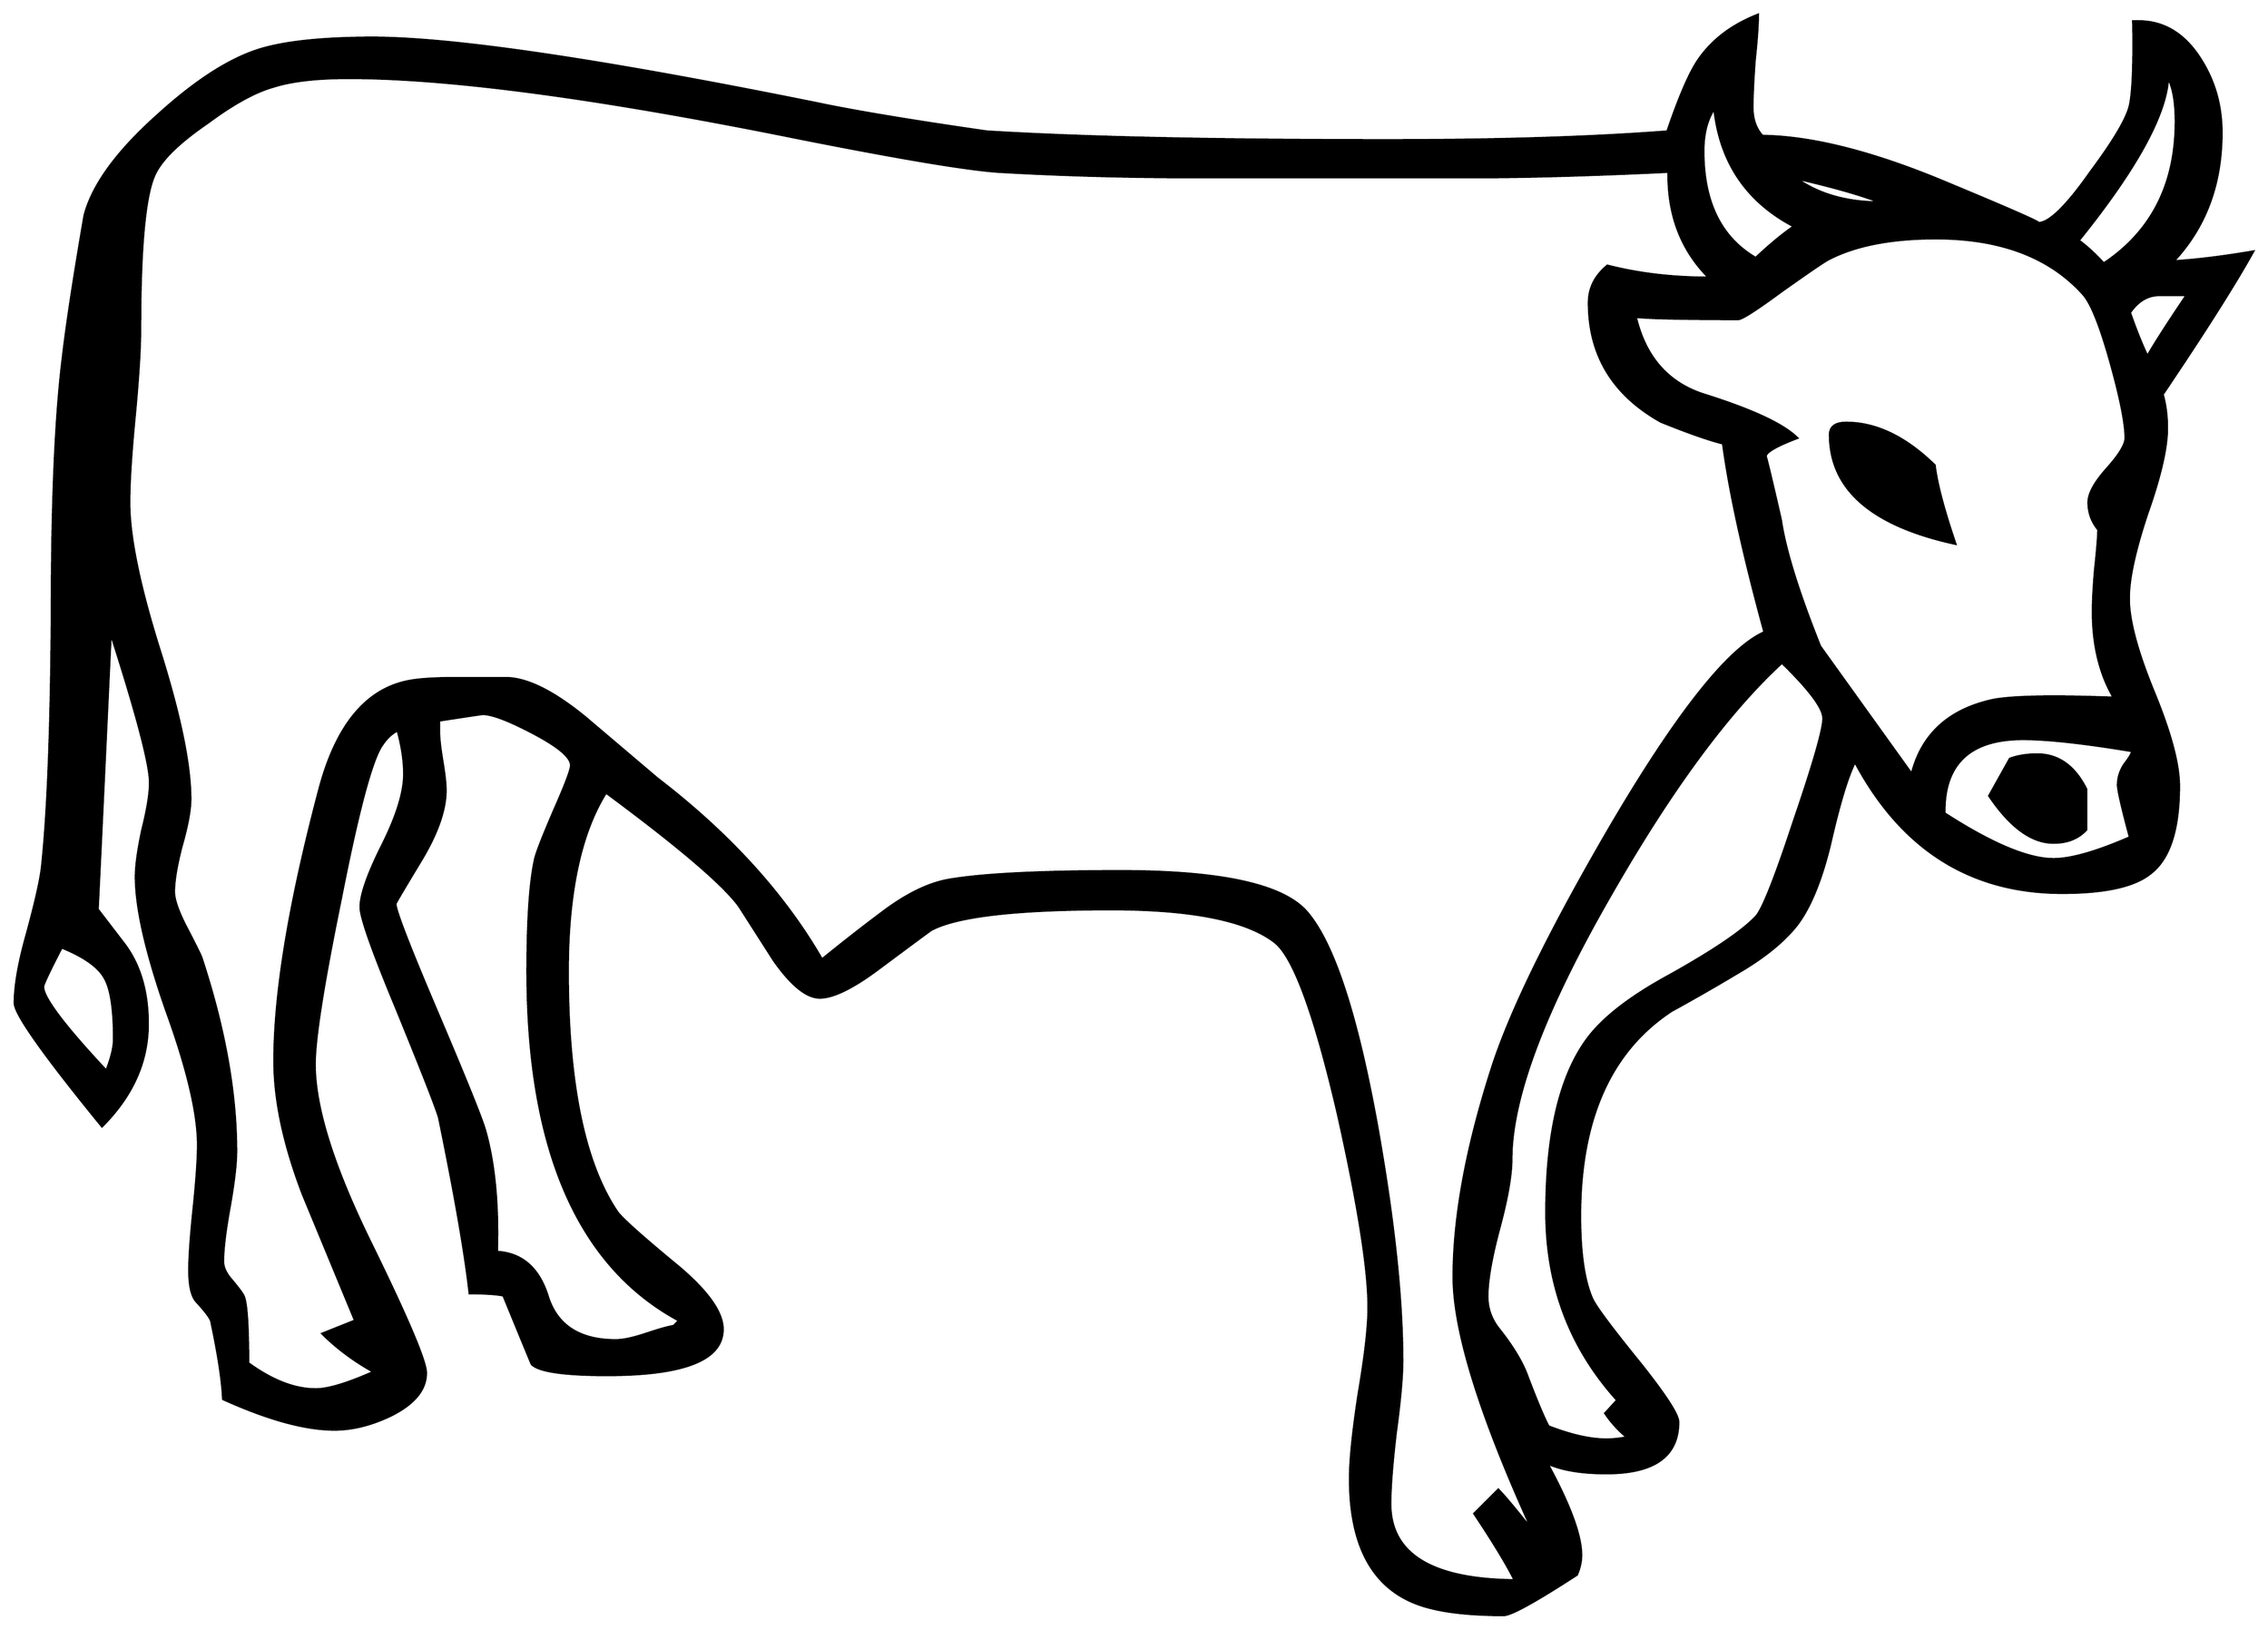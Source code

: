 


\begin{tikzpicture}[y=0.80pt, x=0.80pt, yscale=-1.0, xscale=1.0, inner sep=0pt, outer sep=0pt]
\begin{scope}[shift={(100.0,1712.0)},nonzero rule]
  \path[draw=.,fill=.,line width=1.600pt] (2134.0,-1105.0) ..
    controls (2117.333,-1075.0) and (2089.667,-1031.333) ..
    (2051.0,-974.0) .. controls (2053.667,-964.667) and
    (2055.0,-954.333) .. (2055.0,-943.0) .. controls
    (2055.0,-925.0) and (2049.0,-899.0) .. (2037.0,-865.0) ..
    controls (2025.667,-831.0) and (2020.0,-805.0) ..
    (2020.0,-787.0) .. controls (2020.0,-767.0) and
    (2027.667,-738.333) .. (2043.0,-701.0) .. controls
    (2058.333,-663.667) and (2066.0,-635.0) .. (2066.0,-615.0) ..
    controls (2066.0,-575.0) and (2057.333,-548.333) ..
    (2040.0,-535.0) .. controls (2025.333,-523.0) and
    (1998.333,-517.0) .. (1959.0,-517.0) .. controls
    (1875.0,-517.0) and (1811.667,-557.0) .. (1769.0,-637.0) ..
    controls (1762.333,-624.333) and (1754.667,-599.0) ..
    (1746.0,-561.0) .. controls (1738.0,-528.333) and
    (1728.0,-504.0) .. (1716.0,-488.0) .. controls
    (1704.0,-472.667) and (1686.0,-458.0) .. (1662.0,-444.0) ..
    controls (1642.0,-432.0) and (1621.667,-420.333) ..
    (1601.0,-409.0) .. controls (1545.0,-372.333) and
    (1517.0,-309.667) .. (1517.0,-221.0) .. controls
    (1517.0,-187.0) and (1520.667,-161.667) .. (1528.0,-145.0) ..
    controls (1531.333,-137.667) and (1546.0,-118.0) ..
    (1572.0,-86.0) .. controls (1595.333,-56.667) and (1607.0,-38.667)
    .. (1607.0,-32.0) .. controls (1607.0,-0.667) and
    (1585.0,15.0) .. (1541.0,15.0) .. controls (1518.333,15.0) and
    (1500.333,12.0) .. (1487.0,6.0) .. controls (1507.667,44.0) and
    (1518.0,72.0) .. (1518.0,90.0) .. controls (1518.0,96.0) and
    (1516.667,102.0) .. (1514.0,108.0) .. controls (1476.0,132.667)
    and (1453.667,145.0) .. (1447.0,145.0) .. controls
    (1418.333,145.0) and (1395.333,142.667) .. (1378.0,138.0) ..
    controls (1330.0,125.333) and (1306.0,86.0) .. (1306.0,20.0)
    .. controls (1306.0,2.667) and (1308.667,-23.333) ..
    (1314.0,-58.0) .. controls (1320.0,-93.333) and
    (1323.0,-119.667) .. (1323.0,-137.0) .. controls
    (1323.0,-171.667) and (1313.667,-230.667) .. (1295.0,-314.0) ..
    controls (1273.667,-406.0) and (1254.333,-458.667) ..
    (1237.0,-472.0) .. controls (1211.0,-492.0) and
    (1161.0,-502.0) .. (1087.0,-502.0) .. controls
    (1000.333,-502.0) and (945.333,-495.667) .. (922.0,-483.0) ..
    controls (920.0,-481.667) and (903.333,-469.333) .. (872.0,-446.0)
    .. controls (849.333,-429.333) and (832.0,-421.0) ..
    (820.0,-421.0) .. controls (808.0,-421.0) and (794.0,-432.333)
    .. (778.0,-455.0) .. controls (767.333,-471.667) and
    (756.667,-488.333) .. (746.0,-505.0) .. controls (731.333,-525.0)
    and (690.667,-559.667) .. (624.0,-609.0) .. controls
    (600.667,-571.667) and (589.0,-517.0) .. (589.0,-445.0) ..
    controls (589.0,-343.0) and (604.0,-269.667) .. (634.0,-225.0)
    .. controls (638.0,-219.0) and (657.0,-202.0) ..
    (691.0,-174.0) .. controls (717.667,-151.333) and (731.0,-132.333)
    .. (731.0,-117.0) .. controls (731.0,-89.0) and
    (695.667,-75.0) .. (625.0,-75.0) .. controls (585.667,-75.0) and
    (562.667,-78.333) .. (556.0,-85.0) .. controls (555.333,-86.333) and
    (546.667,-107.333) .. (530.0,-148.0) .. controls (523.333,-149.333)
    and (513.0,-150.0) .. (499.0,-150.0) .. controls
    (495.0,-186.0) and (485.667,-239.667) .. (471.0,-311.0) ..
    controls (468.333,-320.333) and (455.0,-354.333) .. (431.0,-413.0)
    .. controls (409.667,-464.333) and (399.0,-494.667) ..
    (399.0,-504.0) .. controls (399.0,-515.333) and (405.667,-534.333)
    .. (419.0,-561.0) .. controls (432.333,-587.667) and
    (439.0,-609.333) .. (439.0,-626.0) .. controls (439.0,-638.0)
    and (437.0,-651.333) .. (433.0,-666.0) .. controls
    (427.667,-663.333) and (423.0,-659.0) .. (419.0,-653.0) ..
    controls (409.667,-640.333) and (397.0,-593.333) .. (381.0,-512.0)
    .. controls (365.0,-434.0) and (357.0,-383.333) ..
    (357.0,-360.0) .. controls (357.0,-320.667) and (374.0,-266.333)
    .. (408.0,-197.0) .. controls (442.0,-127.667) and
    (459.0,-87.667) .. (459.0,-77.0) .. controls (459.0,-61.667) and
    (448.333,-48.667) .. (427.0,-38.0) .. controls (409.0,-29.333) and
    (391.667,-25.0) .. (375.0,-25.0) .. controls (348.333,-25.0) and
    (314.333,-34.333) .. (273.0,-53.0) .. controls (272.333,-69.667) and
    (268.667,-93.667) .. (262.0,-125.0) .. controls (260.667,-128.333)
    and (256.333,-134.0) .. (249.0,-142.0) .. controls
    (244.333,-146.667) and (242.0,-156.333) .. (242.0,-171.0) ..
    controls (242.0,-183.667) and (243.333,-202.667) .. (246.0,-228.0)
    .. controls (248.667,-254.0) and (250.0,-273.333) ..
    (250.0,-286.0) .. controls (250.0,-314.667) and (240.333,-355.667)
    .. (221.0,-409.0) .. controls (202.333,-462.333) and
    (193.0,-503.333) .. (193.0,-532.0) .. controls (193.0,-542.0)
    and (195.0,-556.333) .. (199.0,-575.0) .. controls
    (203.667,-593.667) and (206.0,-608.0) .. (206.0,-618.0) ..
    controls (206.0,-634.667) and (194.0,-680.333) .. (170.0,-755.0)
    .. controls (162.0,-584.333) and (158.0,-500.0) ..
    (158.0,-502.0) .. controls (158.0,-502.0) and (165.667,-492.0)
    .. (181.0,-472.0) .. controls (196.333,-452.667) and
    (204.0,-427.667) .. (204.0,-397.0) .. controls (204.0,-362.333)
    and (190.0,-331.0) .. (162.0,-303.0) .. controls
    (108.667,-368.333) and (82.0,-406.0) .. (82.0,-416.0) ..
    controls (82.0,-432.0) and (85.667,-453.0) .. (93.0,-479.0) ..
    controls (101.0,-508.333) and (105.667,-529.0) .. (107.0,-541.0)
    .. controls (112.333,-591.0) and (115.333,-668.667) ..
    (116.0,-774.0) .. controls (116.0,-876.0) and (119.333,-953.667)
    .. (126.0,-1007.0) .. controls (129.333,-1036.333) and
    (136.0,-1080.0) .. (146.0,-1138.0) .. controls
    (153.333,-1166.0) and (175.667,-1196.667) .. (213.0,-1230.0) ..
    controls (250.333,-1264.0) and (283.667,-1284.667) ..
    (313.0,-1292.0) .. controls (336.333,-1298.0) and
    (368.667,-1301.0) .. (410.0,-1301.0) .. controls
    (483.333,-1301.0) and (619.0,-1281.0) .. (817.0,-1241.0) ..
    controls (851.667,-1233.667) and (903.667,-1225.0) ..
    (973.0,-1215.0) .. controls (1059.667,-1209.667) and
    (1182.0,-1207.0) .. (1340.0,-1207.0) .. controls
    (1442.0,-1207.0) and (1527.667,-1209.667) .. (1597.0,-1215.0) ..
    controls (1607.667,-1246.333) and (1617.0,-1268.0) ..
    (1625.0,-1280.0) .. controls (1637.667,-1298.667) and
    (1656.0,-1312.667) .. (1680.0,-1322.0) .. controls
    (1680.0,-1312.667) and (1679.0,-1298.667) .. (1677.0,-1280.0) ..
    controls (1675.667,-1261.333) and (1675.0,-1247.0) ..
    (1675.0,-1237.0) .. controls (1675.0,-1226.333) and
    (1678.0,-1217.667) .. (1684.0,-1211.0) .. controls
    (1730.0,-1210.333) and (1786.333,-1196.0) .. (1853.0,-1168.0) ..
    controls (1912.333,-1143.333) and (1940.333,-1131.0) ..
    (1937.0,-1131.0) .. controls (1947.0,-1131.0) and
    (1963.0,-1146.667) .. (1985.0,-1178.0) .. controls
    (2006.333,-1206.667) and (2018.333,-1227.0) .. (2021.0,-1239.0) ..
    controls (2023.667,-1251.667) and (2024.667,-1277.333) ..
    (2024.0,-1316.0) -- (2029.0,-1316.0) .. controls
    (2052.333,-1316.0) and (2071.333,-1304.333) .. (2086.0,-1281.0) ..
    controls (2098.667,-1261.0) and (2105.0,-1238.667) ..
    (2105.0,-1214.0) .. controls (2105.0,-1166.667) and
    (2090.333,-1127.333) .. (2061.0,-1096.0) .. controls
    (2082.333,-1097.333) and (2106.667,-1100.333) .. (2134.0,-1105.0) --
    cycle(2063.0,-1224.0) .. controls (2063.0,-1242.0) and
    (2060.667,-1255.333) .. (2056.0,-1264.0) .. controls
    (2054.0,-1230.0) and (2026.667,-1180.333) .. (1974.0,-1115.0) ..
    controls (1980.667,-1110.333) and (1988.333,-1103.333) ..
    (1997.0,-1094.0) .. controls (2041.0,-1123.333) and
    (2063.0,-1166.667) .. (2063.0,-1224.0) --
    cycle(2073.0,-1065.0) -- (2048.0,-1065.0) .. controls
    (2037.333,-1065.0) and (2028.333,-1059.667) .. (2021.0,-1049.0) ..
    controls (2026.333,-1033.667) and (2031.667,-1020.333) ..
    (2037.0,-1009.0) .. controls (2044.333,-1021.667) and
    (2056.333,-1040.333) .. (2073.0,-1065.0) --
    cycle(1792.0,-1150.0) .. controls (1775.333,-1156.667) and
    (1749.667,-1164.0) .. (1715.0,-1172.0) .. controls
    (1735.667,-1157.333) and (1761.333,-1150.0) .. (1792.0,-1150.0) --
    cycle(1713.0,-1128.0) .. controls (1669.667,-1150.667) and
    (1645.333,-1186.667) .. (1640.0,-1236.0) .. controls
    (1633.333,-1226.0) and (1630.0,-1213.0) .. (1630.0,-1197.0) ..
    controls (1630.0,-1150.333) and (1646.0,-1117.667) ..
    (1678.0,-1099.0) .. controls (1690.667,-1111.0) and
    (1702.333,-1120.667) .. (1713.0,-1128.0) -- cycle(2017.0,-934.0)
    .. controls (2017.0,-947.333) and (2012.333,-970.667) ..
    (2003.0,-1004.0) .. controls (1993.667,-1037.333) and
    (1985.333,-1058.0) .. (1978.0,-1066.0) .. controls
    (1947.333,-1100.0) and (1902.333,-1117.0) .. (1843.0,-1117.0) ..
    controls (1802.333,-1117.0) and (1769.667,-1110.667) ..
    (1745.0,-1098.0) .. controls (1741.0,-1096.0) and
    (1726.333,-1086.0) .. (1701.0,-1068.0) .. controls
    (1678.333,-1051.333) and (1665.333,-1043.0) .. (1662.0,-1043.0) ..
    controls (1612.0,-1043.0) and (1580.667,-1043.667) ..
    (1568.0,-1045.0) .. controls (1576.667,-1008.333) and
    (1597.333,-984.667) .. (1630.0,-974.0) .. controls
    (1674.667,-960.0) and (1703.333,-946.667) .. (1716.0,-934.0) ..
    controls (1696.667,-926.667) and (1687.0,-921.0) ..
    (1687.0,-917.0) .. controls (1687.0,-919.0) and
    (1691.667,-899.667) .. (1701.0,-859.0) .. controls
    (1705.0,-831.667) and (1717.0,-793.0) .. (1737.0,-743.0) --
    (1821.0,-626.0) .. controls (1830.333,-662.667) and
    (1855.333,-685.333) .. (1896.0,-694.0) .. controls
    (1914.0,-697.333) and (1950.333,-698.0) .. (2005.0,-696.0) --
    (2005.0,-698.0) .. controls (1993.0,-719.333) and
    (1987.0,-745.0) .. (1987.0,-775.0) .. controls
    (1987.0,-784.333) and (1987.667,-797.0) .. (1989.0,-813.0) ..
    controls (1991.0,-831.667) and (1992.0,-844.0) ..
    (1992.0,-850.0) .. controls (1986.0,-857.333) and
    (1983.0,-865.667) .. (1983.0,-875.0) .. controls
    (1983.0,-883.0) and (1988.667,-893.333) .. (2000.0,-906.0) ..
    controls (2011.333,-918.667) and (2017.0,-928.0) ..
    (2017.0,-934.0) -- cycle(2023.0,-647.0) .. controls
    (1979.0,-654.333) and (1945.667,-658.0) .. (1923.0,-658.0) ..
    controls (1874.333,-658.0) and (1850.333,-635.333) ..
    (1851.0,-590.0) .. controls (1894.333,-562.0) and
    (1927.667,-548.0) .. (1951.0,-548.0) .. controls
    (1967.0,-548.0) and (1990.333,-554.667) .. (2021.0,-568.0) ..
    controls (2013.667,-595.333) and (2010.0,-611.333) ..
    (2010.0,-616.0) .. controls (2010.0,-622.667) and
    (2012.0,-629.0) .. (2016.0,-635.0) .. controls
    (2020.667,-641.0) and (2023.0,-645.0) .. (2023.0,-647.0) --
    cycle(1740.0,-677.0) .. controls (1740.0,-686.333) and
    (1727.333,-703.333) .. (1702.0,-728.0) .. controls
    (1652.667,-682.667) and (1600.333,-611.667) .. (1545.0,-515.0) ..
    controls (1484.333,-409.667) and (1454.0,-329.0) ..
    (1454.0,-273.0) .. controls (1454.0,-258.333) and
    (1450.333,-237.333) .. (1443.0,-210.0) .. controls
    (1435.667,-182.667) and (1432.0,-161.667) .. (1432.0,-147.0) ..
    controls (1432.0,-136.333) and (1435.333,-126.667) ..
    (1442.0,-118.0) .. controls (1455.333,-101.333) and
    (1464.333,-86.333) .. (1469.0,-73.0) .. controls (1477.667,-50.333)
    and (1484.0,-35.333) .. (1488.0,-28.0) .. controls
    (1508.667,-20.0) and (1526.333,-16.0) .. (1541.0,-16.0) ..
    controls (1547.0,-16.0) and (1553.333,-16.667) .. (1560.0,-18.0)
    .. controls (1552.0,-24.667) and (1545.333,-32.0) ..
    (1540.0,-40.0) -- (1551.0,-52.0) .. controls (1507.667,-100.0)
    and (1486.0,-157.333) .. (1486.0,-224.0) .. controls
    (1486.0,-294.667) and (1498.0,-347.0) .. (1522.0,-381.0) ..
    controls (1536.0,-401.0) and (1561.333,-421.0) ..
    (1598.0,-441.0) .. controls (1638.667,-463.667) and
    (1665.333,-481.667) .. (1678.0,-495.0) .. controls
    (1684.0,-501.0) and (1695.667,-530.333) .. (1713.0,-583.0) ..
    controls (1731.0,-635.667) and (1740.0,-667.0) ..
    (1740.0,-677.0) -- cycle(1686.0,-756.0) .. controls
    (1666.667,-826.667) and (1654.0,-884.333) .. (1648.0,-929.0) ..
    controls (1634.667,-932.333) and (1615.667,-939.0) ..
    (1591.0,-949.0) .. controls (1547.0,-973.667) and
    (1525.0,-1010.0) .. (1525.0,-1058.0) .. controls
    (1525.0,-1071.333) and (1530.667,-1082.667) .. (1542.0,-1092.0) ..
    controls (1570.667,-1084.667) and (1601.667,-1081.0) ..
    (1635.0,-1081.0) .. controls (1609.667,-1106.333) and
    (1597.333,-1138.667) .. (1598.0,-1178.0) .. controls
    (1526.667,-1174.667) and (1467.667,-1173.0) .. (1421.0,-1173.0) --
    (1166.0,-1173.0) .. controls (1102.667,-1173.0) and
    (1042.0,-1174.667) .. (984.0,-1178.0) .. controls
    (954.667,-1180.0) and (893.0,-1190.333) .. (799.0,-1209.0) ..
    controls (617.667,-1245.667) and (480.667,-1264.0) ..
    (388.0,-1264.0) .. controls (358.667,-1264.0) and
    (335.667,-1261.333) .. (319.0,-1256.0) .. controls
    (302.333,-1251.333) and (282.333,-1240.333) .. (259.0,-1223.0) ..
    controls (233.667,-1205.667) and (217.667,-1190.333) ..
    (211.0,-1177.0) .. controls (201.667,-1159.0) and
    (197.0,-1111.333) .. (197.0,-1034.0) .. controls
    (197.0,-1016.0) and (195.333,-989.333) .. (192.0,-954.0) ..
    controls (188.667,-919.333) and (187.0,-893.0) .. (187.0,-875.0)
    .. controls (187.0,-843.667) and (196.333,-798.333) ..
    (215.0,-739.0) .. controls (233.667,-679.667) and (243.0,-634.333)
    .. (243.0,-603.0) .. controls (243.0,-593.0) and
    (240.333,-578.667) .. (235.0,-560.0) .. controls (230.333,-542.0)
    and (228.0,-528.0) .. (228.0,-518.0) .. controls
    (228.0,-511.333) and (231.333,-501.333) .. (238.0,-488.0) ..
    controls (246.667,-471.333) and (251.667,-461.333) .. (253.0,-458.0)
    .. controls (274.333,-393.333) and (285.0,-334.0) ..
    (285.0,-280.0) .. controls (285.0,-268.667) and (283.0,-251.667)
    .. (279.0,-229.0) .. controls (275.0,-207.0) and
    (273.0,-190.333) .. (273.0,-179.0) .. controls (273.0,-173.667)
    and (275.667,-168.0) .. (281.0,-162.0) .. controls
    (287.667,-154.0) and (291.333,-149.0) .. (292.0,-147.0) ..
    controls (294.667,-140.333) and (296.0,-120.0) .. (296.0,-86.0)
    .. controls (318.0,-70.0) and (338.667,-62.0) .. (358.0,-62.0)
    .. controls (369.333,-62.0) and (387.0,-67.333) .. (411.0,-78.0)
    .. controls (393.0,-88.0) and (377.333,-99.667) ..
    (364.0,-113.0) -- (394.0,-125.0) .. controls (378.0,-163.667)
    and (362.0,-202.333) .. (346.0,-241.0) .. controls
    (328.667,-286.333) and (320.0,-327.0) .. (320.0,-363.0) ..
    controls (320.0,-425.0) and (333.667,-507.667) .. (361.0,-611.0)
    .. controls (376.333,-669.667) and (403.333,-703.0) ..
    (442.0,-711.0) .. controls (451.333,-713.0) and (466.333,-714.0)
    .. (487.0,-714.0) -- (532.0,-714.0) .. controls
    (551.333,-714.0) and (575.667,-702.0) .. (605.0,-678.0) ..
    controls (627.0,-659.333) and (649.0,-640.667) .. (671.0,-622.0)
    .. controls (737.0,-571.333) and (787.333,-516.0) ..
    (822.0,-456.0) .. controls (840.0,-470.667) and (858.333,-485.0)
    .. (877.0,-499.0) .. controls (899.0,-515.667) and
    (919.333,-525.667) .. (938.0,-529.0) .. controls (968.667,-534.333)
    and (1021.333,-537.0) .. (1096.0,-537.0) .. controls
    (1187.333,-537.0) and (1244.0,-524.667) .. (1266.0,-500.0) ..
    controls (1290.667,-472.0) and (1312.333,-406.333) ..
    (1331.0,-303.0) .. controls (1346.333,-217.0) and
    (1354.0,-145.333) .. (1354.0,-88.0) .. controls (1354.0,-73.333)
    and (1352.0,-51.333) .. (1348.0,-22.0) .. controls
    (1344.667,6.667) and (1343.0,28.333) .. (1343.0,43.0) .. controls
    (1343.0,89.0) and (1381.0,112.333) .. (1457.0,113.0) ..
    controls (1449.667,98.333) and (1437.333,78.0) .. (1420.0,52.0) --
    (1442.0,30.0) .. controls (1447.333,35.333) and (1457.667,47.667) ..
    (1473.0,67.0) .. controls (1425.0,-38.333) and (1401.0,-115.667)
    .. (1401.0,-165.0) .. controls (1401.0,-219.667) and
    (1412.667,-283.333) .. (1436.0,-356.0) .. controls
    (1452.667,-408.0) and (1488.333,-481.0) .. (1543.0,-575.0) ..
    controls (1605.0,-681.0) and (1652.667,-741.333) ..
    (1686.0,-756.0) -- cycle(691.0,-125.0) .. controls
    (598.333,-175.0) and (552.0,-281.667) .. (552.0,-445.0) ..
    controls (552.0,-493.0) and (554.333,-527.333) .. (559.0,-548.0)
    .. controls (560.333,-554.0) and (566.333,-569.333) ..
    (577.0,-594.0) .. controls (587.0,-616.667) and (592.0,-630.0)
    .. (592.0,-634.0) .. controls (592.0,-641.333) and
    (580.667,-651.0) .. (558.0,-663.0) .. controls (535.333,-675.0)
    and (519.667,-681.0) .. (511.0,-681.0) .. controls
    (510.333,-681.0) and (497.0,-679.0) .. (471.0,-675.0) --
    (471.0,-665.0) .. controls (471.0,-659.0) and (472.0,-650.0)
    .. (474.0,-638.0) .. controls (476.0,-626.0) and
    (477.0,-617.0) .. (477.0,-611.0) .. controls (477.0,-593.0)
    and (469.333,-571.333) .. (454.0,-546.0) .. controls
    (438.667,-520.667) and (431.0,-507.667) .. (431.0,-507.0) ..
    controls (431.0,-501.0) and (443.333,-469.0) .. (468.0,-411.0)
    .. controls (494.667,-348.333) and (509.667,-311.333) ..
    (513.0,-300.0) .. controls (521.667,-270.0) and (525.333,-232.667)
    .. (524.0,-188.0) .. controls (547.333,-186.667) and
    (563.0,-172.667) .. (571.0,-146.0) .. controls (579.667,-120.0)
    and (600.333,-107.0) .. (633.0,-107.0) .. controls
    (639.667,-107.0) and (649.0,-109.0) .. (661.0,-113.0) ..
    controls (673.0,-117.0) and (681.333,-119.333) .. (686.0,-120.0)
    -- (691.0,-125.0) -- cycle(173.0,-383.0) .. controls
    (173.0,-409.667) and (170.333,-428.0) .. (165.0,-438.0) ..
    controls (159.667,-448.667) and (146.333,-458.333) .. (125.0,-467.0)
    .. controls (113.667,-445.0) and (108.0,-433.0) ..
    (108.0,-431.0) .. controls (108.0,-421.0) and (127.333,-395.333)
    .. (166.0,-354.0) .. controls (170.667,-366.0) and
    (173.0,-375.667) .. (173.0,-383.0) -- cycle(1861.0,-837.0) ..
    controls (1784.333,-853.667) and (1746.0,-887.0) ..
    (1746.0,-937.0) .. controls (1746.0,-944.333) and
    (1751.0,-948.0) .. (1761.0,-948.0) .. controls
    (1788.333,-948.0) and (1815.333,-935.0) .. (1842.0,-909.0) ..
    controls (1844.0,-892.333) and (1850.333,-868.333) ..
    (1861.0,-837.0) -- cycle(1981.0,-575.0) .. controls
    (1973.667,-567.0) and (1963.667,-563.0) .. (1951.0,-563.0) ..
    controls (1931.0,-563.0) and (1911.333,-577.333) ..
    (1892.0,-606.0) -- (1911.0,-640.0) .. controls
    (1918.333,-642.667) and (1926.667,-644.0) .. (1936.0,-644.0) ..
    controls (1955.333,-644.0) and (1970.333,-633.333) ..
    (1981.0,-612.0) -- (1981.0,-575.0) -- cycle;
\end{scope}

\end{tikzpicture}


